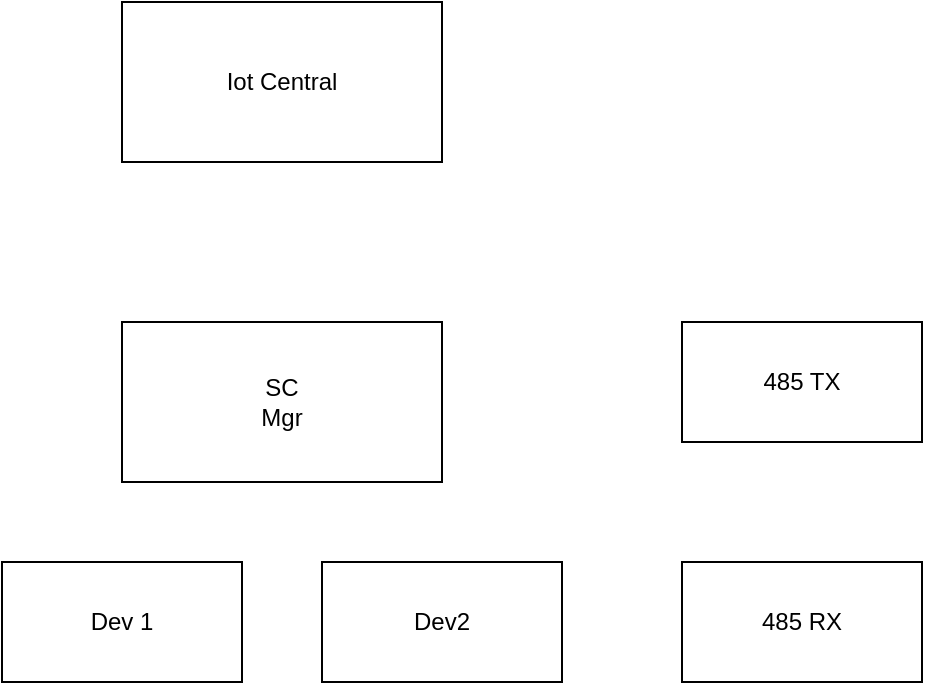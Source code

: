 <mxfile version="21.1.8" type="github">
  <diagram name="페이지-1" id="XRAYTFl4DLJTWomTeaKg">
    <mxGraphModel dx="1050" dy="577" grid="1" gridSize="10" guides="1" tooltips="1" connect="1" arrows="1" fold="1" page="1" pageScale="1" pageWidth="827" pageHeight="1169" math="0" shadow="0">
      <root>
        <mxCell id="0" />
        <mxCell id="1" parent="0" />
        <mxCell id="hACTfI5yImy1xf8UE229-1" value="SC&lt;br&gt;Mgr" style="rounded=0;whiteSpace=wrap;html=1;" vertex="1" parent="1">
          <mxGeometry x="244" y="250" width="160" height="80" as="geometry" />
        </mxCell>
        <mxCell id="hACTfI5yImy1xf8UE229-2" value="Dev2" style="rounded=0;whiteSpace=wrap;html=1;" vertex="1" parent="1">
          <mxGeometry x="344" y="370" width="120" height="60" as="geometry" />
        </mxCell>
        <mxCell id="hACTfI5yImy1xf8UE229-3" value="Dev 1" style="rounded=0;whiteSpace=wrap;html=1;" vertex="1" parent="1">
          <mxGeometry x="184" y="370" width="120" height="60" as="geometry" />
        </mxCell>
        <mxCell id="hACTfI5yImy1xf8UE229-4" value="485 TX" style="rounded=0;whiteSpace=wrap;html=1;" vertex="1" parent="1">
          <mxGeometry x="524" y="250" width="120" height="60" as="geometry" />
        </mxCell>
        <mxCell id="hACTfI5yImy1xf8UE229-5" value="485 RX" style="rounded=0;whiteSpace=wrap;html=1;" vertex="1" parent="1">
          <mxGeometry x="524" y="370" width="120" height="60" as="geometry" />
        </mxCell>
        <mxCell id="hACTfI5yImy1xf8UE229-6" value="Iot Central" style="rounded=0;whiteSpace=wrap;html=1;" vertex="1" parent="1">
          <mxGeometry x="244" y="90" width="160" height="80" as="geometry" />
        </mxCell>
      </root>
    </mxGraphModel>
  </diagram>
</mxfile>
